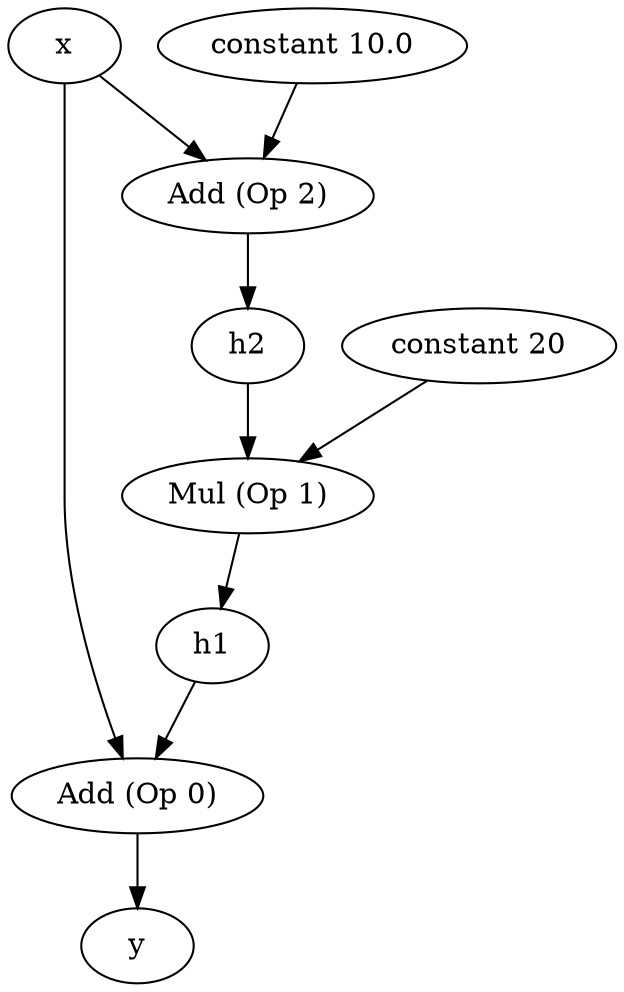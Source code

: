 strict digraph  {
y;
"Add (Op 0)";
h1;
x;
"Mul (Op 1)";
h2;
"constant 20";
"Add (Op 2)";
"constant 10.0";
"Add (Op 0)" -> y;
h1 -> "Add (Op 0)";
x -> "Add (Op 0)";
x -> "Add (Op 2)";
"Mul (Op 1)" -> h1;
h2 -> "Mul (Op 1)";
"constant 20" -> "Mul (Op 1)";
"Add (Op 2)" -> h2;
"constant 10.0" -> "Add (Op 2)";
}
